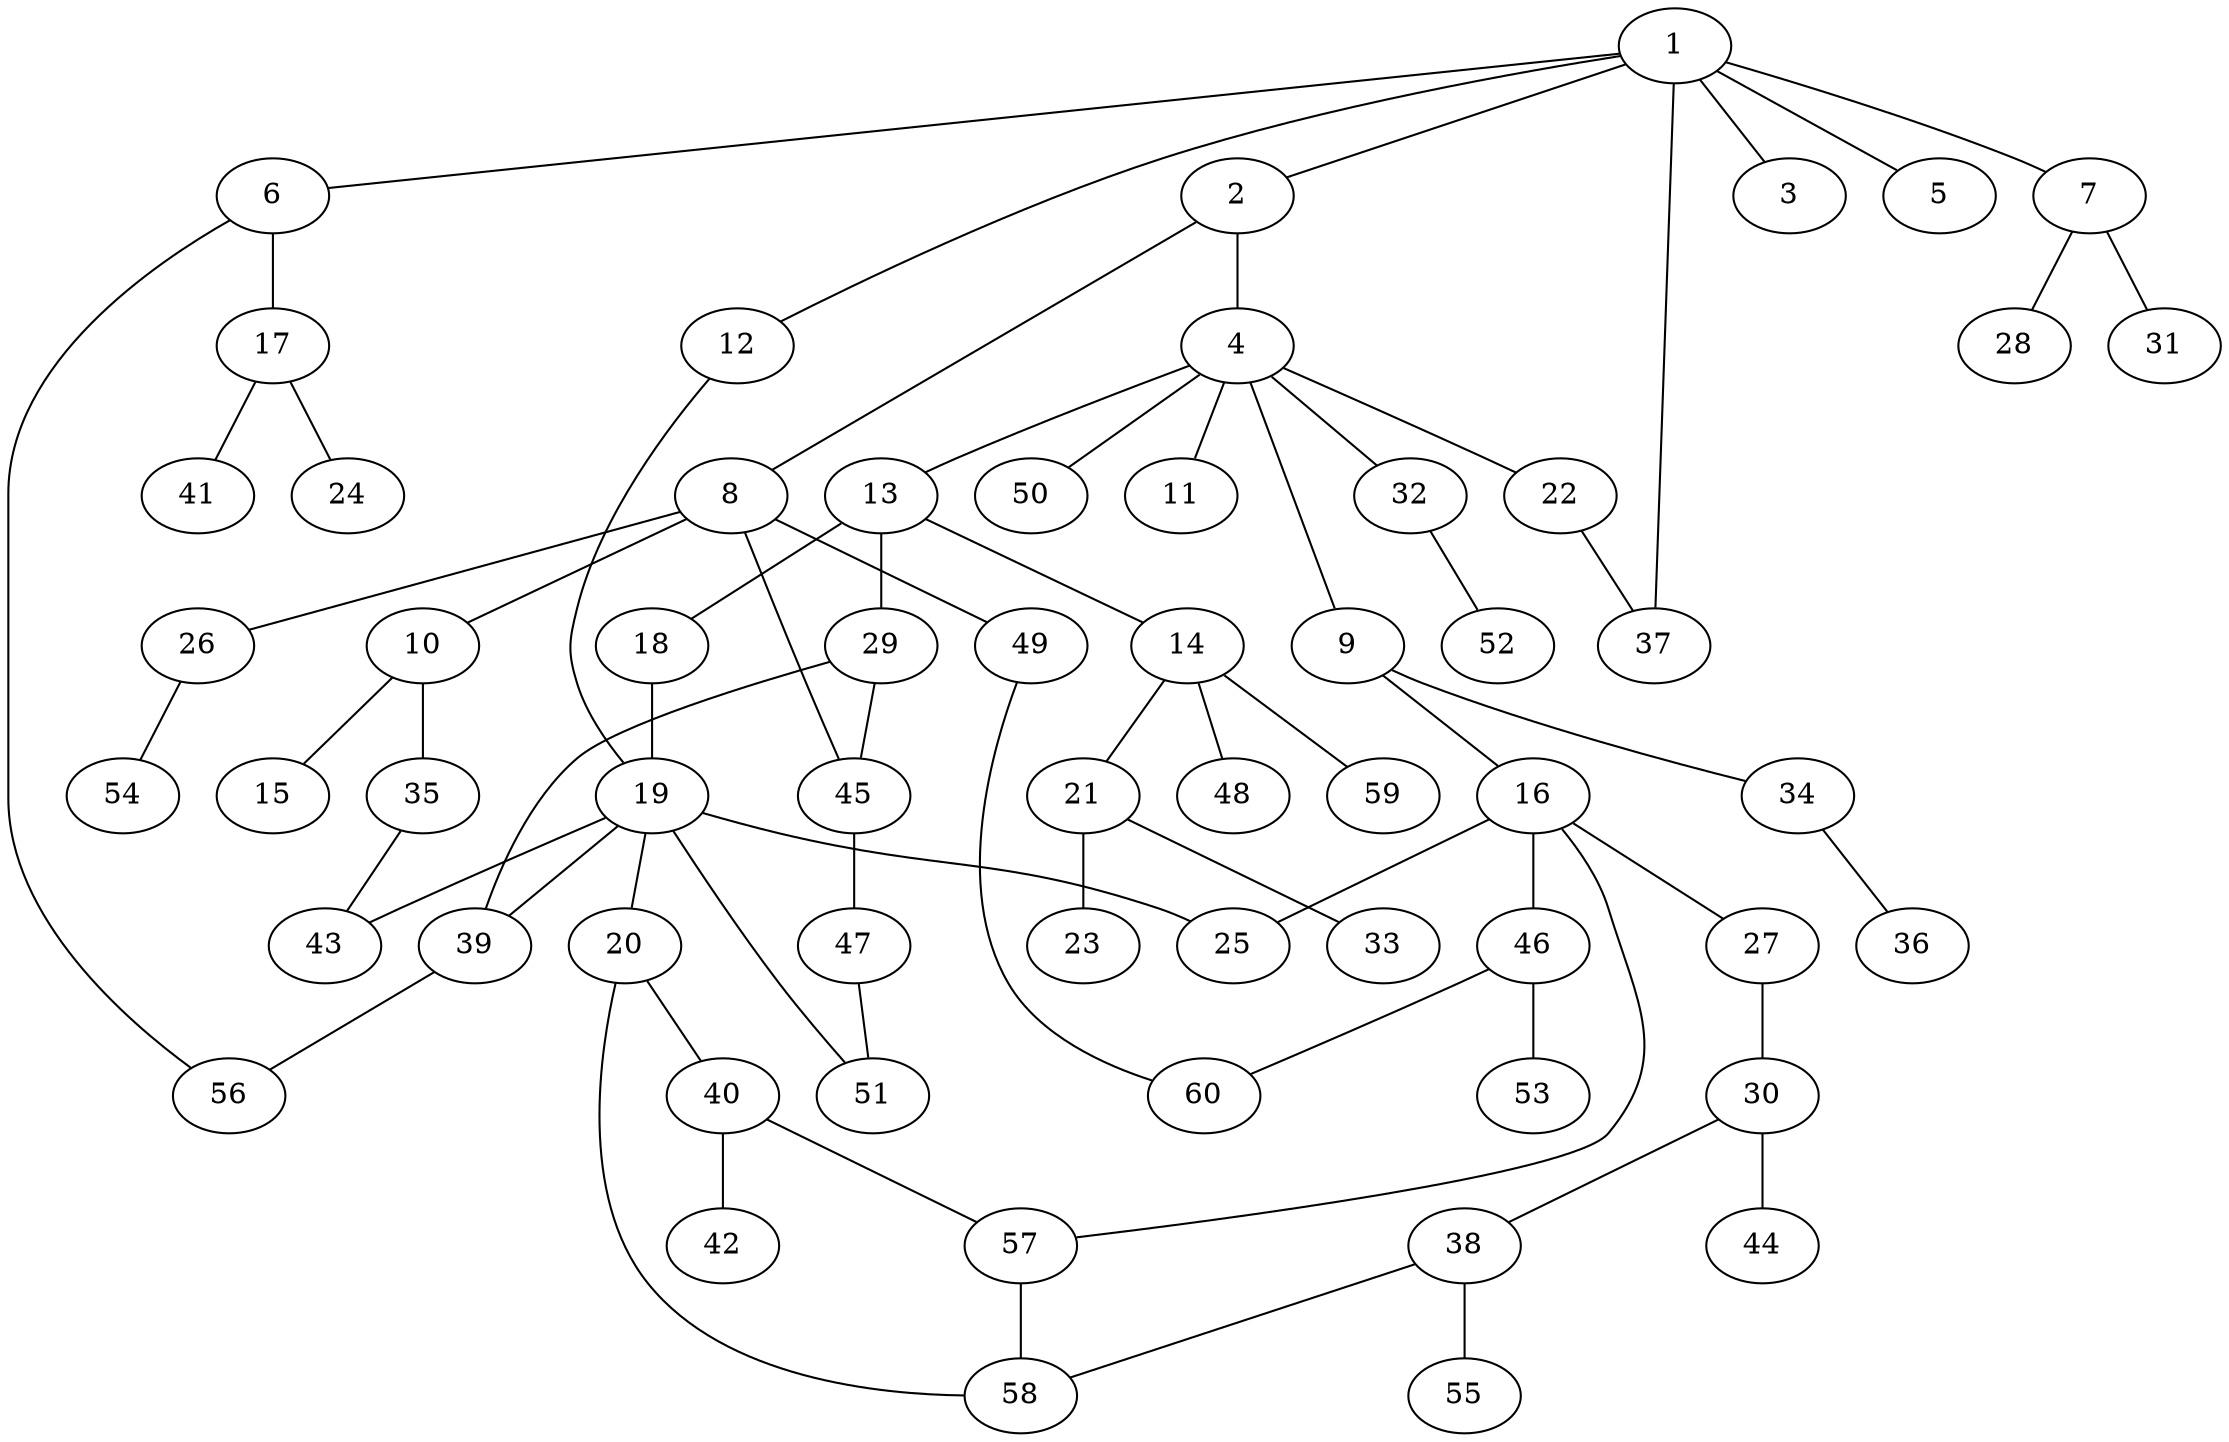 graph graphname {1--2
1--3
1--5
1--6
1--7
1--12
1--37
2--4
2--8
4--9
4--11
4--13
4--22
4--32
4--50
6--17
6--56
7--28
7--31
8--10
8--26
8--45
8--49
9--16
9--34
10--15
10--35
12--19
13--14
13--18
13--29
14--21
14--48
14--59
16--25
16--27
16--46
16--57
17--24
17--41
18--19
19--20
19--25
19--39
19--43
19--51
20--40
20--58
21--23
21--33
22--37
26--54
27--30
29--39
29--45
30--38
30--44
32--52
34--36
35--43
38--55
38--58
39--56
40--42
40--57
45--47
46--53
46--60
47--51
49--60
57--58
}